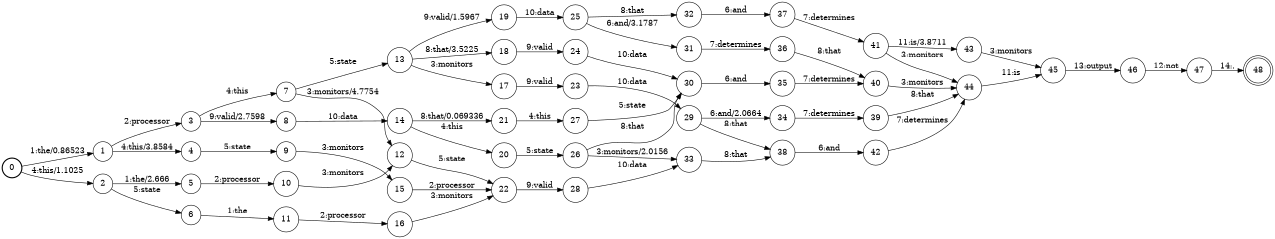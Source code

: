 digraph FST {
rankdir = LR;
size = "8.5,11";
label = "";
center = 1;
orientation = Portrait;
ranksep = "0.4";
nodesep = "0.25";
0 [label = "0", shape = circle, style = bold, fontsize = 14]
	0 -> 1 [label = "1:the/0.86523", fontsize = 14];
	0 -> 2 [label = "4:this/1.1025", fontsize = 14];
1 [label = "1", shape = circle, style = solid, fontsize = 14]
	1 -> 3 [label = "2:processor", fontsize = 14];
	1 -> 4 [label = "4:this/3.8584", fontsize = 14];
2 [label = "2", shape = circle, style = solid, fontsize = 14]
	2 -> 5 [label = "1:the/2.666", fontsize = 14];
	2 -> 6 [label = "5:state", fontsize = 14];
3 [label = "3", shape = circle, style = solid, fontsize = 14]
	3 -> 7 [label = "4:this", fontsize = 14];
	3 -> 8 [label = "9:valid/2.7598", fontsize = 14];
4 [label = "4", shape = circle, style = solid, fontsize = 14]
	4 -> 9 [label = "5:state", fontsize = 14];
5 [label = "5", shape = circle, style = solid, fontsize = 14]
	5 -> 10 [label = "2:processor", fontsize = 14];
6 [label = "6", shape = circle, style = solid, fontsize = 14]
	6 -> 11 [label = "1:the", fontsize = 14];
7 [label = "7", shape = circle, style = solid, fontsize = 14]
	7 -> 12 [label = "3:monitors/4.7754", fontsize = 14];
	7 -> 13 [label = "5:state", fontsize = 14];
8 [label = "8", shape = circle, style = solid, fontsize = 14]
	8 -> 14 [label = "10:data", fontsize = 14];
9 [label = "9", shape = circle, style = solid, fontsize = 14]
	9 -> 15 [label = "3:monitors", fontsize = 14];
10 [label = "10", shape = circle, style = solid, fontsize = 14]
	10 -> 12 [label = "3:monitors", fontsize = 14];
11 [label = "11", shape = circle, style = solid, fontsize = 14]
	11 -> 16 [label = "2:processor", fontsize = 14];
12 [label = "12", shape = circle, style = solid, fontsize = 14]
	12 -> 22 [label = "5:state", fontsize = 14];
13 [label = "13", shape = circle, style = solid, fontsize = 14]
	13 -> 17 [label = "3:monitors", fontsize = 14];
	13 -> 18 [label = "8:that/3.5225", fontsize = 14];
	13 -> 19 [label = "9:valid/1.5967", fontsize = 14];
14 [label = "14", shape = circle, style = solid, fontsize = 14]
	14 -> 20 [label = "4:this", fontsize = 14];
	14 -> 21 [label = "8:that/0.069336", fontsize = 14];
15 [label = "15", shape = circle, style = solid, fontsize = 14]
	15 -> 22 [label = "2:processor", fontsize = 14];
16 [label = "16", shape = circle, style = solid, fontsize = 14]
	16 -> 22 [label = "3:monitors", fontsize = 14];
17 [label = "17", shape = circle, style = solid, fontsize = 14]
	17 -> 23 [label = "9:valid", fontsize = 14];
18 [label = "18", shape = circle, style = solid, fontsize = 14]
	18 -> 24 [label = "9:valid", fontsize = 14];
19 [label = "19", shape = circle, style = solid, fontsize = 14]
	19 -> 25 [label = "10:data", fontsize = 14];
20 [label = "20", shape = circle, style = solid, fontsize = 14]
	20 -> 26 [label = "5:state", fontsize = 14];
21 [label = "21", shape = circle, style = solid, fontsize = 14]
	21 -> 27 [label = "4:this", fontsize = 14];
22 [label = "22", shape = circle, style = solid, fontsize = 14]
	22 -> 28 [label = "9:valid", fontsize = 14];
23 [label = "23", shape = circle, style = solid, fontsize = 14]
	23 -> 29 [label = "10:data", fontsize = 14];
24 [label = "24", shape = circle, style = solid, fontsize = 14]
	24 -> 30 [label = "10:data", fontsize = 14];
25 [label = "25", shape = circle, style = solid, fontsize = 14]
	25 -> 31 [label = "6:and/3.1787", fontsize = 14];
	25 -> 32 [label = "8:that", fontsize = 14];
26 [label = "26", shape = circle, style = solid, fontsize = 14]
	26 -> 33 [label = "3:monitors/2.0156", fontsize = 14];
	26 -> 30 [label = "8:that", fontsize = 14];
27 [label = "27", shape = circle, style = solid, fontsize = 14]
	27 -> 30 [label = "5:state", fontsize = 14];
28 [label = "28", shape = circle, style = solid, fontsize = 14]
	28 -> 33 [label = "10:data", fontsize = 14];
29 [label = "29", shape = circle, style = solid, fontsize = 14]
	29 -> 34 [label = "6:and/2.0664", fontsize = 14];
	29 -> 38 [label = "8:that", fontsize = 14];
30 [label = "30", shape = circle, style = solid, fontsize = 14]
	30 -> 35 [label = "6:and", fontsize = 14];
31 [label = "31", shape = circle, style = solid, fontsize = 14]
	31 -> 36 [label = "7:determines", fontsize = 14];
32 [label = "32", shape = circle, style = solid, fontsize = 14]
	32 -> 37 [label = "6:and", fontsize = 14];
33 [label = "33", shape = circle, style = solid, fontsize = 14]
	33 -> 38 [label = "8:that", fontsize = 14];
34 [label = "34", shape = circle, style = solid, fontsize = 14]
	34 -> 39 [label = "7:determines", fontsize = 14];
35 [label = "35", shape = circle, style = solid, fontsize = 14]
	35 -> 40 [label = "7:determines", fontsize = 14];
36 [label = "36", shape = circle, style = solid, fontsize = 14]
	36 -> 40 [label = "8:that", fontsize = 14];
37 [label = "37", shape = circle, style = solid, fontsize = 14]
	37 -> 41 [label = "7:determines", fontsize = 14];
38 [label = "38", shape = circle, style = solid, fontsize = 14]
	38 -> 42 [label = "6:and", fontsize = 14];
39 [label = "39", shape = circle, style = solid, fontsize = 14]
	39 -> 44 [label = "8:that", fontsize = 14];
40 [label = "40", shape = circle, style = solid, fontsize = 14]
	40 -> 44 [label = "3:monitors", fontsize = 14];
41 [label = "41", shape = circle, style = solid, fontsize = 14]
	41 -> 44 [label = "3:monitors", fontsize = 14];
	41 -> 43 [label = "11:is/3.8711", fontsize = 14];
42 [label = "42", shape = circle, style = solid, fontsize = 14]
	42 -> 44 [label = "7:determines", fontsize = 14];
43 [label = "43", shape = circle, style = solid, fontsize = 14]
	43 -> 45 [label = "3:monitors", fontsize = 14];
44 [label = "44", shape = circle, style = solid, fontsize = 14]
	44 -> 45 [label = "11:is", fontsize = 14];
45 [label = "45", shape = circle, style = solid, fontsize = 14]
	45 -> 46 [label = "13:output", fontsize = 14];
46 [label = "46", shape = circle, style = solid, fontsize = 14]
	46 -> 47 [label = "12:not", fontsize = 14];
47 [label = "47", shape = circle, style = solid, fontsize = 14]
	47 -> 48 [label = "14:.", fontsize = 14];
48 [label = "48", shape = doublecircle, style = solid, fontsize = 14]
}
